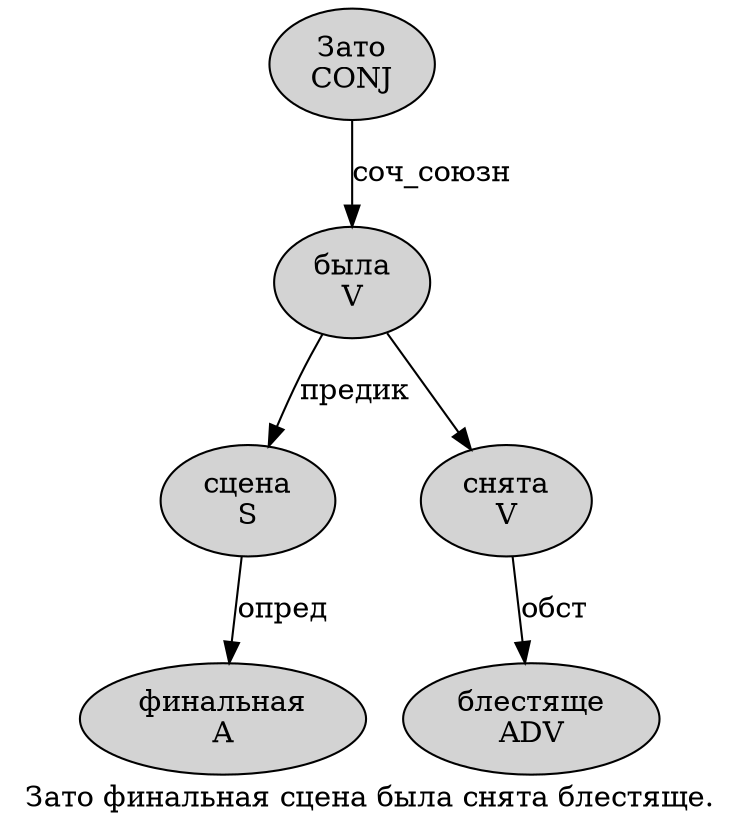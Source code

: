 digraph SENTENCE_1398 {
	graph [label="Зато финальная сцена была снята блестяще."]
	node [style=filled]
		0 [label="Зато
CONJ" color="" fillcolor=lightgray penwidth=1 shape=ellipse]
		1 [label="финальная
A" color="" fillcolor=lightgray penwidth=1 shape=ellipse]
		2 [label="сцена
S" color="" fillcolor=lightgray penwidth=1 shape=ellipse]
		3 [label="была
V" color="" fillcolor=lightgray penwidth=1 shape=ellipse]
		4 [label="снята
V" color="" fillcolor=lightgray penwidth=1 shape=ellipse]
		5 [label="блестяще
ADV" color="" fillcolor=lightgray penwidth=1 shape=ellipse]
			0 -> 3 [label="соч_союзн"]
			3 -> 2 [label="предик"]
			3 -> 4
			2 -> 1 [label="опред"]
			4 -> 5 [label="обст"]
}